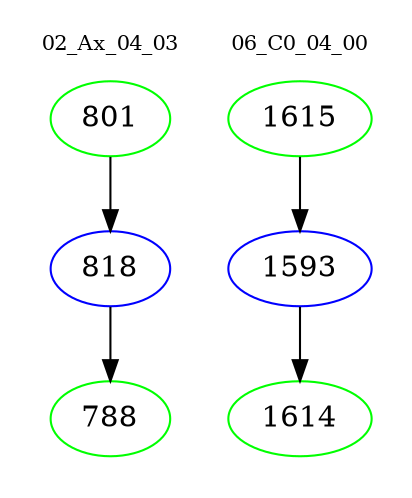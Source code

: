 digraph{
subgraph cluster_0 {
color = white
label = "02_Ax_04_03";
fontsize=10;
T0_801 [label="801", color="green"]
T0_801 -> T0_818 [color="black"]
T0_818 [label="818", color="blue"]
T0_818 -> T0_788 [color="black"]
T0_788 [label="788", color="green"]
}
subgraph cluster_1 {
color = white
label = "06_C0_04_00";
fontsize=10;
T1_1615 [label="1615", color="green"]
T1_1615 -> T1_1593 [color="black"]
T1_1593 [label="1593", color="blue"]
T1_1593 -> T1_1614 [color="black"]
T1_1614 [label="1614", color="green"]
}
}
